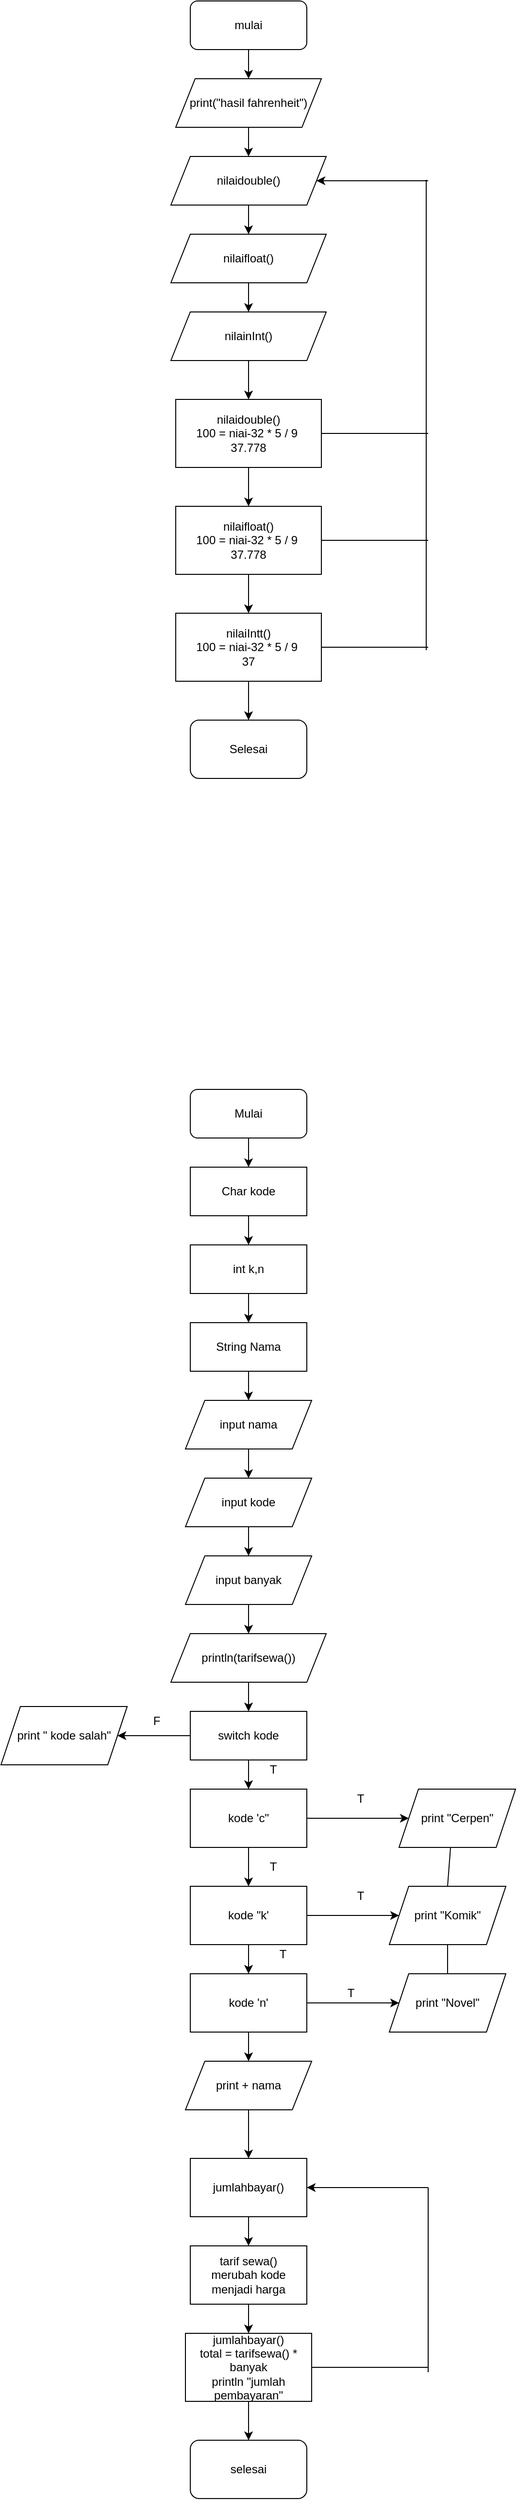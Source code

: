 <mxfile version="13.7.9" type="device"><diagram id="Ccm6yy4Liaq7hk0TZ21n" name="Page-1"><mxGraphModel dx="852" dy="494" grid="1" gridSize="10" guides="1" tooltips="1" connect="1" arrows="1" fold="1" page="1" pageScale="1" pageWidth="850" pageHeight="1100" math="0" shadow="0"><root><mxCell id="0"/><mxCell id="1" parent="0"/><mxCell id="wwTJINP8QdexncNMBCOX-4" style="edgeStyle=orthogonalEdgeStyle;rounded=0;orthogonalLoop=1;jettySize=auto;html=1;" edge="1" parent="1" source="wwTJINP8QdexncNMBCOX-1"><mxGeometry relative="1" as="geometry"><mxPoint x="425" y="90" as="targetPoint"/></mxGeometry></mxCell><mxCell id="wwTJINP8QdexncNMBCOX-1" value="mulai" style="rounded=1;whiteSpace=wrap;html=1;" vertex="1" parent="1"><mxGeometry x="365" y="10" width="120" height="50" as="geometry"/></mxCell><mxCell id="wwTJINP8QdexncNMBCOX-6" style="edgeStyle=orthogonalEdgeStyle;rounded=0;orthogonalLoop=1;jettySize=auto;html=1;" edge="1" parent="1" source="wwTJINP8QdexncNMBCOX-5"><mxGeometry relative="1" as="geometry"><mxPoint x="425" y="170" as="targetPoint"/></mxGeometry></mxCell><mxCell id="wwTJINP8QdexncNMBCOX-5" value="print(&quot;hasil fahrenheit&quot;)" style="shape=parallelogram;perimeter=parallelogramPerimeter;whiteSpace=wrap;html=1;fixedSize=1;" vertex="1" parent="1"><mxGeometry x="350" y="90" width="150" height="50" as="geometry"/></mxCell><mxCell id="wwTJINP8QdexncNMBCOX-11" style="edgeStyle=orthogonalEdgeStyle;rounded=0;orthogonalLoop=1;jettySize=auto;html=1;" edge="1" parent="1" source="wwTJINP8QdexncNMBCOX-8"><mxGeometry relative="1" as="geometry"><mxPoint x="425" y="250" as="targetPoint"/></mxGeometry></mxCell><mxCell id="wwTJINP8QdexncNMBCOX-8" value="nilaidouble()" style="shape=parallelogram;perimeter=parallelogramPerimeter;whiteSpace=wrap;html=1;fixedSize=1;" vertex="1" parent="1"><mxGeometry x="345" y="170" width="160" height="50" as="geometry"/></mxCell><mxCell id="wwTJINP8QdexncNMBCOX-12" style="edgeStyle=orthogonalEdgeStyle;rounded=0;orthogonalLoop=1;jettySize=auto;html=1;" edge="1" parent="1" source="wwTJINP8QdexncNMBCOX-9"><mxGeometry relative="1" as="geometry"><mxPoint x="425" y="330" as="targetPoint"/></mxGeometry></mxCell><mxCell id="wwTJINP8QdexncNMBCOX-9" value="nilaifloat()" style="shape=parallelogram;perimeter=parallelogramPerimeter;whiteSpace=wrap;html=1;fixedSize=1;" vertex="1" parent="1"><mxGeometry x="345" y="250" width="160" height="50" as="geometry"/></mxCell><mxCell id="wwTJINP8QdexncNMBCOX-13" style="edgeStyle=orthogonalEdgeStyle;rounded=0;orthogonalLoop=1;jettySize=auto;html=1;" edge="1" parent="1" source="wwTJINP8QdexncNMBCOX-10"><mxGeometry relative="1" as="geometry"><mxPoint x="425" y="420" as="targetPoint"/></mxGeometry></mxCell><mxCell id="wwTJINP8QdexncNMBCOX-10" value="nilainInt()" style="shape=parallelogram;perimeter=parallelogramPerimeter;whiteSpace=wrap;html=1;fixedSize=1;" vertex="1" parent="1"><mxGeometry x="345" y="330" width="160" height="50" as="geometry"/></mxCell><mxCell id="wwTJINP8QdexncNMBCOX-15" style="edgeStyle=orthogonalEdgeStyle;rounded=0;orthogonalLoop=1;jettySize=auto;html=1;" edge="1" parent="1" source="wwTJINP8QdexncNMBCOX-14"><mxGeometry relative="1" as="geometry"><mxPoint x="425" y="530" as="targetPoint"/></mxGeometry></mxCell><mxCell id="wwTJINP8QdexncNMBCOX-14" value="nilaidouble()&lt;br&gt;100 = niai-32 * 5 / 9&amp;nbsp;&lt;br&gt;37.778" style="rounded=0;whiteSpace=wrap;html=1;" vertex="1" parent="1"><mxGeometry x="350" y="420" width="150" height="70" as="geometry"/></mxCell><mxCell id="wwTJINP8QdexncNMBCOX-17" style="edgeStyle=orthogonalEdgeStyle;rounded=0;orthogonalLoop=1;jettySize=auto;html=1;" edge="1" parent="1" source="wwTJINP8QdexncNMBCOX-16"><mxGeometry relative="1" as="geometry"><mxPoint x="425" y="640" as="targetPoint"/></mxGeometry></mxCell><mxCell id="wwTJINP8QdexncNMBCOX-16" value="nilaifloat()&lt;br&gt;100 = niai-32 * 5 / 9&amp;nbsp;&lt;br&gt;37.778" style="rounded=0;whiteSpace=wrap;html=1;" vertex="1" parent="1"><mxGeometry x="350" y="530" width="150" height="70" as="geometry"/></mxCell><mxCell id="wwTJINP8QdexncNMBCOX-24" style="edgeStyle=orthogonalEdgeStyle;rounded=0;orthogonalLoop=1;jettySize=auto;html=1;" edge="1" parent="1" source="wwTJINP8QdexncNMBCOX-18" target="wwTJINP8QdexncNMBCOX-25"><mxGeometry relative="1" as="geometry"><mxPoint x="425" y="740" as="targetPoint"/></mxGeometry></mxCell><mxCell id="wwTJINP8QdexncNMBCOX-18" value="nilaiIntt()&lt;br&gt;100 = niai-32 * 5 / 9&amp;nbsp;&lt;br&gt;37" style="rounded=0;whiteSpace=wrap;html=1;" vertex="1" parent="1"><mxGeometry x="350" y="640" width="150" height="70" as="geometry"/></mxCell><mxCell id="wwTJINP8QdexncNMBCOX-19" value="" style="endArrow=none;html=1;exitX=1;exitY=0.5;exitDx=0;exitDy=0;" edge="1" parent="1" source="wwTJINP8QdexncNMBCOX-18"><mxGeometry width="50" height="50" relative="1" as="geometry"><mxPoint x="400" y="570" as="sourcePoint"/><mxPoint x="610" y="675" as="targetPoint"/></mxGeometry></mxCell><mxCell id="wwTJINP8QdexncNMBCOX-20" value="" style="endArrow=none;html=1;exitX=1;exitY=0.5;exitDx=0;exitDy=0;" edge="1" parent="1" source="wwTJINP8QdexncNMBCOX-16"><mxGeometry width="50" height="50" relative="1" as="geometry"><mxPoint x="400" y="570" as="sourcePoint"/><mxPoint x="610" y="565" as="targetPoint"/></mxGeometry></mxCell><mxCell id="wwTJINP8QdexncNMBCOX-21" value="" style="endArrow=none;html=1;exitX=1;exitY=0.5;exitDx=0;exitDy=0;" edge="1" parent="1" source="wwTJINP8QdexncNMBCOX-14"><mxGeometry width="50" height="50" relative="1" as="geometry"><mxPoint x="400" y="570" as="sourcePoint"/><mxPoint x="610" y="455" as="targetPoint"/></mxGeometry></mxCell><mxCell id="wwTJINP8QdexncNMBCOX-22" value="" style="endArrow=none;html=1;" edge="1" parent="1"><mxGeometry width="50" height="50" relative="1" as="geometry"><mxPoint x="608" y="678" as="sourcePoint"/><mxPoint x="608" y="194" as="targetPoint"/></mxGeometry></mxCell><mxCell id="wwTJINP8QdexncNMBCOX-23" value="" style="endArrow=classic;html=1;entryX=1;entryY=0.5;entryDx=0;entryDy=0;" edge="1" parent="1" target="wwTJINP8QdexncNMBCOX-8"><mxGeometry width="50" height="50" relative="1" as="geometry"><mxPoint x="610" y="195" as="sourcePoint"/><mxPoint x="450" y="320" as="targetPoint"/></mxGeometry></mxCell><mxCell id="wwTJINP8QdexncNMBCOX-25" value="Selesai" style="rounded=1;whiteSpace=wrap;html=1;" vertex="1" parent="1"><mxGeometry x="365" y="750" width="120" height="60" as="geometry"/></mxCell><mxCell id="wwTJINP8QdexncNMBCOX-27" style="edgeStyle=orthogonalEdgeStyle;rounded=0;orthogonalLoop=1;jettySize=auto;html=1;" edge="1" parent="1" source="wwTJINP8QdexncNMBCOX-26"><mxGeometry relative="1" as="geometry"><mxPoint x="425" y="1210" as="targetPoint"/></mxGeometry></mxCell><mxCell id="wwTJINP8QdexncNMBCOX-26" value="Mulai" style="rounded=1;whiteSpace=wrap;html=1;" vertex="1" parent="1"><mxGeometry x="365" y="1130" width="120" height="50" as="geometry"/></mxCell><mxCell id="wwTJINP8QdexncNMBCOX-32" style="edgeStyle=orthogonalEdgeStyle;rounded=0;orthogonalLoop=1;jettySize=auto;html=1;" edge="1" parent="1" source="wwTJINP8QdexncNMBCOX-30"><mxGeometry relative="1" as="geometry"><mxPoint x="425" y="1290" as="targetPoint"/></mxGeometry></mxCell><mxCell id="wwTJINP8QdexncNMBCOX-30" value="Char kode" style="rounded=0;whiteSpace=wrap;html=1;" vertex="1" parent="1"><mxGeometry x="365" y="1210" width="120" height="50" as="geometry"/></mxCell><mxCell id="wwTJINP8QdexncNMBCOX-34" style="edgeStyle=orthogonalEdgeStyle;rounded=0;orthogonalLoop=1;jettySize=auto;html=1;" edge="1" parent="1" source="wwTJINP8QdexncNMBCOX-33" target="wwTJINP8QdexncNMBCOX-35"><mxGeometry relative="1" as="geometry"><mxPoint x="425" y="1370" as="targetPoint"/></mxGeometry></mxCell><mxCell id="wwTJINP8QdexncNMBCOX-33" value="int k,n" style="rounded=0;whiteSpace=wrap;html=1;" vertex="1" parent="1"><mxGeometry x="365" y="1290" width="120" height="50" as="geometry"/></mxCell><mxCell id="wwTJINP8QdexncNMBCOX-36" style="edgeStyle=orthogonalEdgeStyle;rounded=0;orthogonalLoop=1;jettySize=auto;html=1;" edge="1" parent="1" source="wwTJINP8QdexncNMBCOX-35"><mxGeometry relative="1" as="geometry"><mxPoint x="425" y="1450" as="targetPoint"/></mxGeometry></mxCell><mxCell id="wwTJINP8QdexncNMBCOX-35" value="String Nama" style="rounded=0;whiteSpace=wrap;html=1;" vertex="1" parent="1"><mxGeometry x="365" y="1370" width="120" height="50" as="geometry"/></mxCell><mxCell id="wwTJINP8QdexncNMBCOX-38" style="edgeStyle=orthogonalEdgeStyle;rounded=0;orthogonalLoop=1;jettySize=auto;html=1;" edge="1" parent="1" source="wwTJINP8QdexncNMBCOX-37" target="wwTJINP8QdexncNMBCOX-39"><mxGeometry relative="1" as="geometry"><mxPoint x="425" y="1530" as="targetPoint"/></mxGeometry></mxCell><mxCell id="wwTJINP8QdexncNMBCOX-37" value="input nama" style="shape=parallelogram;perimeter=parallelogramPerimeter;whiteSpace=wrap;html=1;fixedSize=1;" vertex="1" parent="1"><mxGeometry x="360" y="1450" width="130" height="50" as="geometry"/></mxCell><mxCell id="wwTJINP8QdexncNMBCOX-41" style="edgeStyle=orthogonalEdgeStyle;rounded=0;orthogonalLoop=1;jettySize=auto;html=1;" edge="1" parent="1" source="wwTJINP8QdexncNMBCOX-39"><mxGeometry relative="1" as="geometry"><mxPoint x="425" y="1610" as="targetPoint"/></mxGeometry></mxCell><mxCell id="wwTJINP8QdexncNMBCOX-39" value="input kode" style="shape=parallelogram;perimeter=parallelogramPerimeter;whiteSpace=wrap;html=1;fixedSize=1;" vertex="1" parent="1"><mxGeometry x="360" y="1530" width="130" height="50" as="geometry"/></mxCell><mxCell id="wwTJINP8QdexncNMBCOX-43" style="edgeStyle=orthogonalEdgeStyle;rounded=0;orthogonalLoop=1;jettySize=auto;html=1;" edge="1" parent="1" source="wwTJINP8QdexncNMBCOX-42"><mxGeometry relative="1" as="geometry"><mxPoint x="425" y="1690" as="targetPoint"/></mxGeometry></mxCell><mxCell id="wwTJINP8QdexncNMBCOX-42" value="input banyak" style="shape=parallelogram;perimeter=parallelogramPerimeter;whiteSpace=wrap;html=1;fixedSize=1;" vertex="1" parent="1"><mxGeometry x="360" y="1610" width="130" height="50" as="geometry"/></mxCell><mxCell id="wwTJINP8QdexncNMBCOX-47" style="edgeStyle=orthogonalEdgeStyle;rounded=0;orthogonalLoop=1;jettySize=auto;html=1;" edge="1" parent="1" source="wwTJINP8QdexncNMBCOX-44"><mxGeometry relative="1" as="geometry"><mxPoint x="425" y="1770" as="targetPoint"/></mxGeometry></mxCell><mxCell id="wwTJINP8QdexncNMBCOX-44" value="println(tarifsewa())" style="shape=parallelogram;perimeter=parallelogramPerimeter;whiteSpace=wrap;html=1;fixedSize=1;" vertex="1" parent="1"><mxGeometry x="345" y="1690" width="160" height="50" as="geometry"/></mxCell><mxCell id="wwTJINP8QdexncNMBCOX-50" style="edgeStyle=orthogonalEdgeStyle;rounded=0;orthogonalLoop=1;jettySize=auto;html=1;" edge="1" parent="1" source="wwTJINP8QdexncNMBCOX-48" target="wwTJINP8QdexncNMBCOX-51"><mxGeometry relative="1" as="geometry"><mxPoint x="425" y="1850" as="targetPoint"/></mxGeometry></mxCell><mxCell id="wwTJINP8QdexncNMBCOX-64" style="edgeStyle=orthogonalEdgeStyle;rounded=0;orthogonalLoop=1;jettySize=auto;html=1;" edge="1" parent="1" source="wwTJINP8QdexncNMBCOX-48"><mxGeometry relative="1" as="geometry"><mxPoint x="290" y="1795" as="targetPoint"/></mxGeometry></mxCell><mxCell id="wwTJINP8QdexncNMBCOX-48" value="switch kode" style="rounded=0;whiteSpace=wrap;html=1;" vertex="1" parent="1"><mxGeometry x="365" y="1770" width="120" height="50" as="geometry"/></mxCell><mxCell id="wwTJINP8QdexncNMBCOX-52" style="edgeStyle=orthogonalEdgeStyle;rounded=0;orthogonalLoop=1;jettySize=auto;html=1;" edge="1" parent="1" source="wwTJINP8QdexncNMBCOX-51" target="wwTJINP8QdexncNMBCOX-53"><mxGeometry relative="1" as="geometry"><mxPoint x="610" y="1880" as="targetPoint"/></mxGeometry></mxCell><mxCell id="wwTJINP8QdexncNMBCOX-54" style="edgeStyle=orthogonalEdgeStyle;rounded=0;orthogonalLoop=1;jettySize=auto;html=1;" edge="1" parent="1" source="wwTJINP8QdexncNMBCOX-51"><mxGeometry relative="1" as="geometry"><mxPoint x="425" y="1950" as="targetPoint"/></mxGeometry></mxCell><mxCell id="wwTJINP8QdexncNMBCOX-51" value="kode 'c&quot;" style="rounded=0;whiteSpace=wrap;html=1;" vertex="1" parent="1"><mxGeometry x="365" y="1850" width="120" height="60" as="geometry"/></mxCell><mxCell id="wwTJINP8QdexncNMBCOX-53" value="print &quot;Cerpen&quot;" style="shape=parallelogram;perimeter=parallelogramPerimeter;whiteSpace=wrap;html=1;fixedSize=1;" vertex="1" parent="1"><mxGeometry x="580" y="1850" width="120" height="60" as="geometry"/></mxCell><mxCell id="wwTJINP8QdexncNMBCOX-56" style="edgeStyle=orthogonalEdgeStyle;rounded=0;orthogonalLoop=1;jettySize=auto;html=1;" edge="1" parent="1" source="wwTJINP8QdexncNMBCOX-55"><mxGeometry relative="1" as="geometry"><mxPoint x="580" y="1980" as="targetPoint"/></mxGeometry></mxCell><mxCell id="wwTJINP8QdexncNMBCOX-58" style="edgeStyle=orthogonalEdgeStyle;rounded=0;orthogonalLoop=1;jettySize=auto;html=1;" edge="1" parent="1" source="wwTJINP8QdexncNMBCOX-55"><mxGeometry relative="1" as="geometry"><mxPoint x="425" y="2040" as="targetPoint"/></mxGeometry></mxCell><mxCell id="wwTJINP8QdexncNMBCOX-55" value="kode &quot;k'" style="rounded=0;whiteSpace=wrap;html=1;" vertex="1" parent="1"><mxGeometry x="365" y="1950" width="120" height="60" as="geometry"/></mxCell><mxCell id="wwTJINP8QdexncNMBCOX-57" value="print &quot;Komik&quot;" style="shape=parallelogram;perimeter=parallelogramPerimeter;whiteSpace=wrap;html=1;fixedSize=1;" vertex="1" parent="1"><mxGeometry x="570" y="1950" width="120" height="60" as="geometry"/></mxCell><mxCell id="wwTJINP8QdexncNMBCOX-60" style="edgeStyle=orthogonalEdgeStyle;rounded=0;orthogonalLoop=1;jettySize=auto;html=1;" edge="1" parent="1" source="wwTJINP8QdexncNMBCOX-59"><mxGeometry relative="1" as="geometry"><mxPoint x="580" y="2070" as="targetPoint"/></mxGeometry></mxCell><mxCell id="wwTJINP8QdexncNMBCOX-74" style="edgeStyle=orthogonalEdgeStyle;rounded=0;orthogonalLoop=1;jettySize=auto;html=1;" edge="1" parent="1" source="wwTJINP8QdexncNMBCOX-59"><mxGeometry relative="1" as="geometry"><mxPoint x="425" y="2130" as="targetPoint"/></mxGeometry></mxCell><mxCell id="wwTJINP8QdexncNMBCOX-59" value="kode 'n'" style="rounded=0;whiteSpace=wrap;html=1;" vertex="1" parent="1"><mxGeometry x="365" y="2040" width="120" height="60" as="geometry"/></mxCell><mxCell id="wwTJINP8QdexncNMBCOX-61" value="print &quot;Novel&quot;" style="shape=parallelogram;perimeter=parallelogramPerimeter;whiteSpace=wrap;html=1;fixedSize=1;" vertex="1" parent="1"><mxGeometry x="570" y="2040" width="120" height="60" as="geometry"/></mxCell><mxCell id="wwTJINP8QdexncNMBCOX-62" value="" style="endArrow=none;html=1;exitX=0.442;exitY=1;exitDx=0;exitDy=0;exitPerimeter=0;entryX=0.5;entryY=0;entryDx=0;entryDy=0;" edge="1" parent="1" source="wwTJINP8QdexncNMBCOX-53" target="wwTJINP8QdexncNMBCOX-57"><mxGeometry width="50" height="50" relative="1" as="geometry"><mxPoint x="400" y="1970" as="sourcePoint"/><mxPoint x="633" y="1940" as="targetPoint"/></mxGeometry></mxCell><mxCell id="wwTJINP8QdexncNMBCOX-63" value="" style="endArrow=none;html=1;exitX=0.5;exitY=1;exitDx=0;exitDy=0;entryX=0.5;entryY=0;entryDx=0;entryDy=0;" edge="1" parent="1" source="wwTJINP8QdexncNMBCOX-57" target="wwTJINP8QdexncNMBCOX-61"><mxGeometry width="50" height="50" relative="1" as="geometry"><mxPoint x="400" y="1970" as="sourcePoint"/><mxPoint x="450" y="1920" as="targetPoint"/></mxGeometry></mxCell><mxCell id="wwTJINP8QdexncNMBCOX-66" value="print &quot; kode salah&quot;" style="shape=parallelogram;perimeter=parallelogramPerimeter;whiteSpace=wrap;html=1;fixedSize=1;" vertex="1" parent="1"><mxGeometry x="170" y="1765" width="130" height="60" as="geometry"/></mxCell><mxCell id="wwTJINP8QdexncNMBCOX-67" value="F" style="text;html=1;align=center;verticalAlign=middle;resizable=0;points=[];autosize=1;" vertex="1" parent="1"><mxGeometry x="320" y="1770" width="20" height="20" as="geometry"/></mxCell><mxCell id="wwTJINP8QdexncNMBCOX-68" value="T" style="text;html=1;align=center;verticalAlign=middle;resizable=0;points=[];autosize=1;" vertex="1" parent="1"><mxGeometry x="440" y="1820" width="20" height="20" as="geometry"/></mxCell><mxCell id="wwTJINP8QdexncNMBCOX-69" value="T" style="text;html=1;align=center;verticalAlign=middle;resizable=0;points=[];autosize=1;" vertex="1" parent="1"><mxGeometry x="440" y="1920" width="20" height="20" as="geometry"/></mxCell><mxCell id="wwTJINP8QdexncNMBCOX-70" value="T" style="text;html=1;align=center;verticalAlign=middle;resizable=0;points=[];autosize=1;" vertex="1" parent="1"><mxGeometry x="450" y="2010" width="20" height="20" as="geometry"/></mxCell><mxCell id="wwTJINP8QdexncNMBCOX-71" value="T" style="text;html=1;align=center;verticalAlign=middle;resizable=0;points=[];autosize=1;" vertex="1" parent="1"><mxGeometry x="530" y="1850" width="20" height="20" as="geometry"/></mxCell><mxCell id="wwTJINP8QdexncNMBCOX-72" value="T" style="text;html=1;align=center;verticalAlign=middle;resizable=0;points=[];autosize=1;" vertex="1" parent="1"><mxGeometry x="530" y="1950" width="20" height="20" as="geometry"/></mxCell><mxCell id="wwTJINP8QdexncNMBCOX-73" value="T" style="text;html=1;align=center;verticalAlign=middle;resizable=0;points=[];autosize=1;" vertex="1" parent="1"><mxGeometry x="520" y="2050" width="20" height="20" as="geometry"/></mxCell><mxCell id="wwTJINP8QdexncNMBCOX-76" style="edgeStyle=orthogonalEdgeStyle;rounded=0;orthogonalLoop=1;jettySize=auto;html=1;" edge="1" parent="1" source="wwTJINP8QdexncNMBCOX-75"><mxGeometry relative="1" as="geometry"><mxPoint x="425" y="2230" as="targetPoint"/></mxGeometry></mxCell><mxCell id="wwTJINP8QdexncNMBCOX-75" value="print + nama" style="shape=parallelogram;perimeter=parallelogramPerimeter;whiteSpace=wrap;html=1;fixedSize=1;" vertex="1" parent="1"><mxGeometry x="360" y="2130" width="130" height="50" as="geometry"/></mxCell><mxCell id="wwTJINP8QdexncNMBCOX-79" style="edgeStyle=orthogonalEdgeStyle;rounded=0;orthogonalLoop=1;jettySize=auto;html=1;" edge="1" parent="1" source="wwTJINP8QdexncNMBCOX-77" target="wwTJINP8QdexncNMBCOX-80"><mxGeometry relative="1" as="geometry"><mxPoint x="425" y="2320" as="targetPoint"/></mxGeometry></mxCell><mxCell id="wwTJINP8QdexncNMBCOX-77" value="jumlahbayar()" style="rounded=0;whiteSpace=wrap;html=1;" vertex="1" parent="1"><mxGeometry x="365" y="2230" width="120" height="60" as="geometry"/></mxCell><mxCell id="wwTJINP8QdexncNMBCOX-81" style="edgeStyle=orthogonalEdgeStyle;rounded=0;orthogonalLoop=1;jettySize=auto;html=1;" edge="1" parent="1" source="wwTJINP8QdexncNMBCOX-80"><mxGeometry relative="1" as="geometry"><mxPoint x="425" y="2410" as="targetPoint"/></mxGeometry></mxCell><mxCell id="wwTJINP8QdexncNMBCOX-80" value="tarif sewa()&lt;br&gt;merubah kode menjadi harga" style="rounded=0;whiteSpace=wrap;html=1;" vertex="1" parent="1"><mxGeometry x="365" y="2320" width="120" height="60" as="geometry"/></mxCell><mxCell id="wwTJINP8QdexncNMBCOX-84" style="edgeStyle=orthogonalEdgeStyle;rounded=0;orthogonalLoop=1;jettySize=auto;html=1;" edge="1" parent="1" source="wwTJINP8QdexncNMBCOX-82" target="wwTJINP8QdexncNMBCOX-85"><mxGeometry relative="1" as="geometry"><mxPoint x="425" y="2510" as="targetPoint"/></mxGeometry></mxCell><mxCell id="wwTJINP8QdexncNMBCOX-82" value="jumlahbayar()&lt;br&gt;total = tarifsewa() * banyak&lt;br&gt;println &quot;jumlah pembayaran&quot;" style="rounded=0;whiteSpace=wrap;html=1;" vertex="1" parent="1"><mxGeometry x="360" y="2410" width="130" height="70" as="geometry"/></mxCell><mxCell id="wwTJINP8QdexncNMBCOX-85" value="selesai" style="rounded=1;whiteSpace=wrap;html=1;" vertex="1" parent="1"><mxGeometry x="365" y="2520" width="120" height="60" as="geometry"/></mxCell><mxCell id="wwTJINP8QdexncNMBCOX-86" value="" style="endArrow=none;html=1;exitX=1;exitY=0.5;exitDx=0;exitDy=0;" edge="1" parent="1" source="wwTJINP8QdexncNMBCOX-82"><mxGeometry width="50" height="50" relative="1" as="geometry"><mxPoint x="400" y="2330" as="sourcePoint"/><mxPoint x="610" y="2445" as="targetPoint"/></mxGeometry></mxCell><mxCell id="wwTJINP8QdexncNMBCOX-87" value="" style="endArrow=none;html=1;" edge="1" parent="1"><mxGeometry width="50" height="50" relative="1" as="geometry"><mxPoint x="610" y="2450" as="sourcePoint"/><mxPoint x="610" y="2260" as="targetPoint"/></mxGeometry></mxCell><mxCell id="wwTJINP8QdexncNMBCOX-89" value="" style="endArrow=classic;html=1;entryX=1;entryY=0.5;entryDx=0;entryDy=0;" edge="1" parent="1" target="wwTJINP8QdexncNMBCOX-77"><mxGeometry width="50" height="50" relative="1" as="geometry"><mxPoint x="610" y="2260" as="sourcePoint"/><mxPoint x="450" y="2380" as="targetPoint"/></mxGeometry></mxCell></root></mxGraphModel></diagram></mxfile>